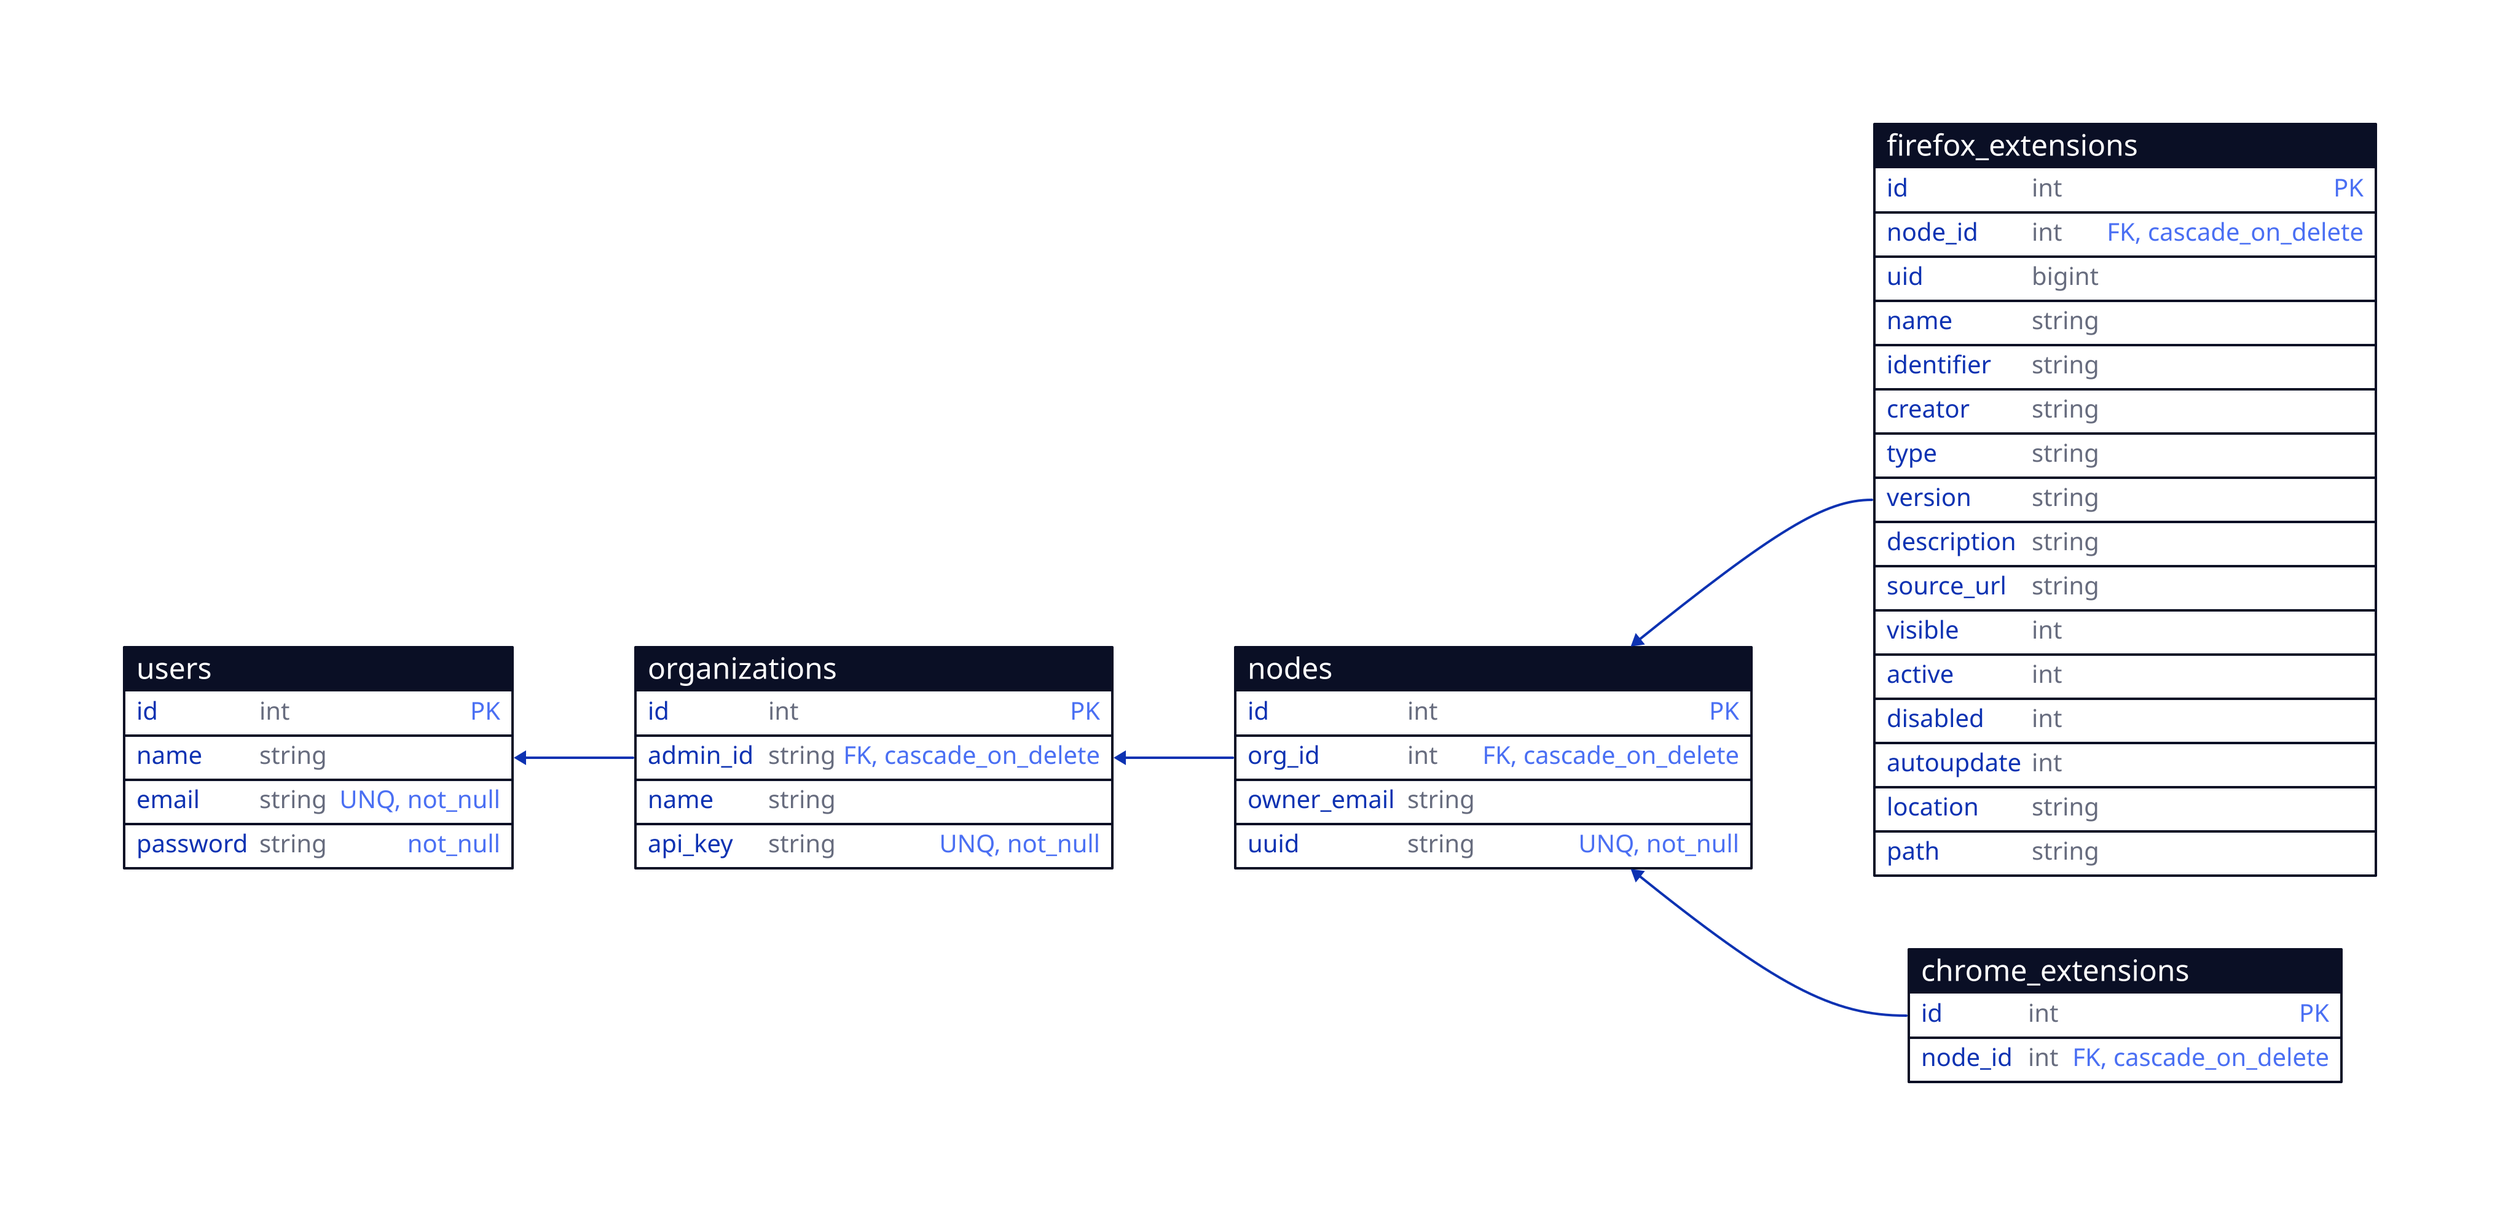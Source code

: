 direction: left

# admin users
users: {
  shape: sql_table
  id: int {constraint: PK}
  name: string
  email: string {constraint: [UNQ; not_null]}
  password: string {constraint: not_null}
}

organizations: {
  shape: sql_table
  id: int {constraint: PK}
  admin_id: string {constraint: [FK; cascade_on_delete]}
  name: string
  api_key: string {constraint: [UNQ; not_null]}
}

organizations.admin_id -> users.email

# users/machines in the organization
# this is where osquery enroll data is stored
nodes: {
  shape: sql_table
  id: int {constraint: PK}
  org_id: int {constraint: [FK; cascade_on_delete]}
  owner_email: string
  uuid: string {constraint: [UNQ; not_null]}
}

nodes.org_id -> organizations.id

# osquery logs for firefox browser extensions
# schema: https://osquery.io/schema/5.11.0/#firefox_addons
firefox_extensions: {
  shape: sql_table
  id: int {constraint: PK}
  node_id: int {constraint: [FK; cascade_on_delete]}
  uid: bigint
  name: string
  identifier: string
  creator: string
  type: string
  version: string
  description: string
  source_url: string
  visible: int
  active: int
  disabled: int
  autoupdate: int
  location: string
  path: string
}

firefox_extensions.node_id -> nodes.id

chrome_extensions: {
  shape: sql_table
  id: int {constraint: PK}
  node_id: int {constraint: [FK; cascade_on_delete]}
}

chrome_extensions.node_id -> nodes.id
